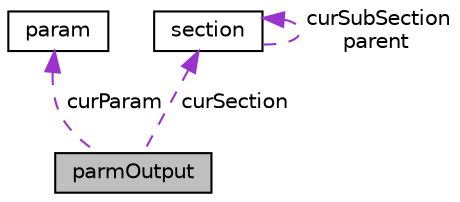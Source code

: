 digraph "parmOutput"
{
  edge [fontname="Helvetica",fontsize="10",labelfontname="Helvetica",labelfontsize="10"];
  node [fontname="Helvetica",fontsize="10",shape=record];
  Node1 [label="parmOutput",height=0.2,width=0.4,color="black", fillcolor="grey75", style="filled", fontcolor="black"];
  Node2 -> Node1 [dir="back",color="darkorchid3",fontsize="10",style="dashed",label=" curParam" ,fontname="Helvetica"];
  Node2 [label="param",height=0.2,width=0.4,color="black", fillcolor="white", style="filled",URL="$structparam.html",tooltip="Parameter header structure, a parameter can either carry a numeric or a string value, numeric value is constraint by min and max, string value by options in within. "];
  Node3 -> Node1 [dir="back",color="darkorchid3",fontsize="10",style="dashed",label=" curSection" ,fontname="Helvetica"];
  Node3 [label="section",height=0.2,width=0.4,color="black", fillcolor="white", style="filled",URL="$structsection.html",tooltip="Section header structure. "];
  Node3 -> Node3 [dir="back",color="darkorchid3",fontsize="10",style="dashed",label=" curSubSection\nparent" ,fontname="Helvetica"];
}
